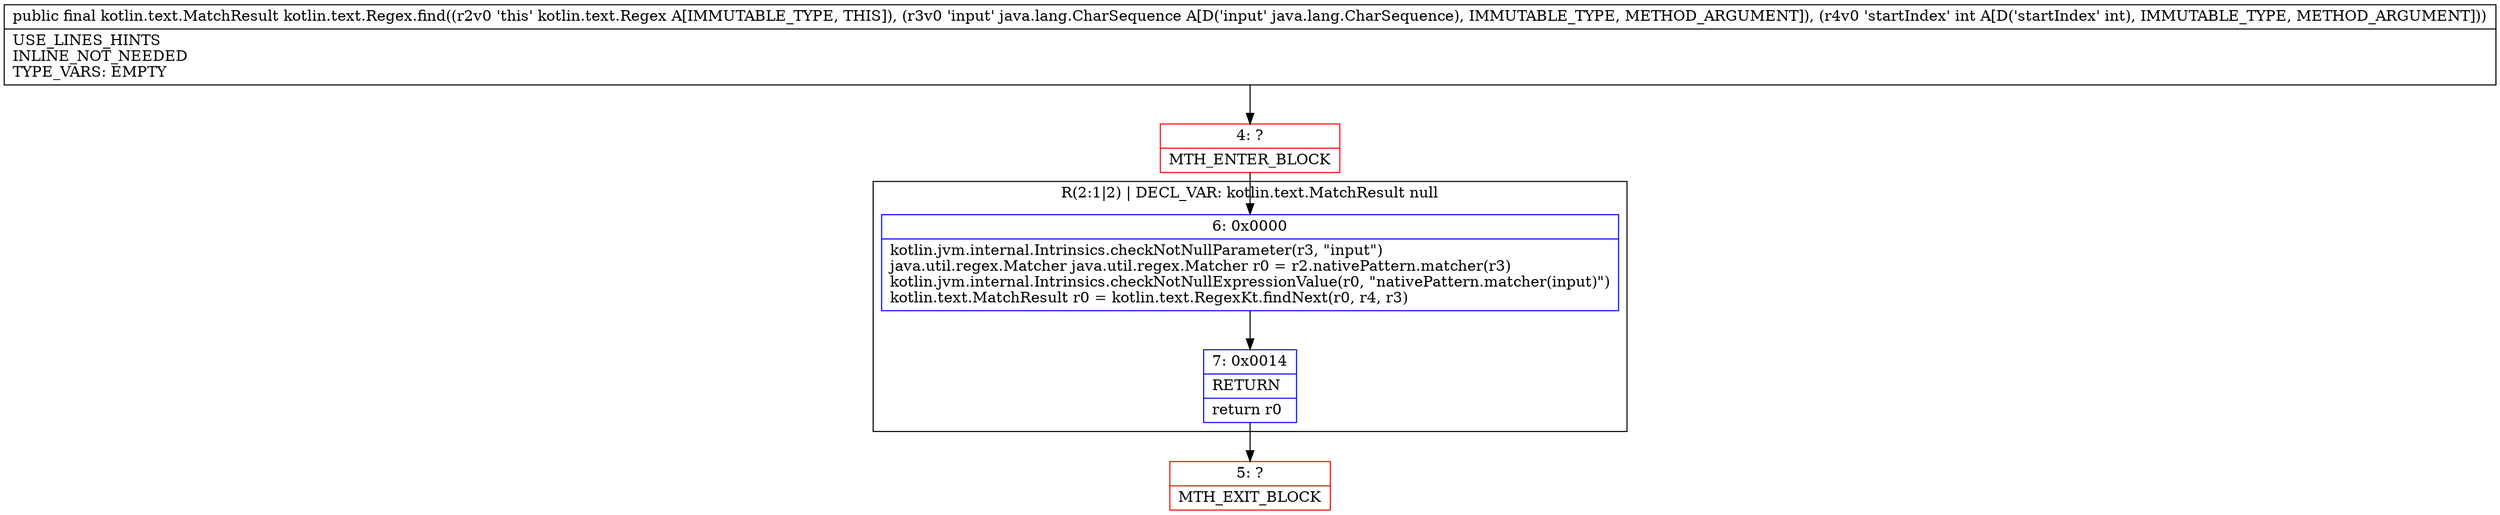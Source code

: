 digraph "CFG forkotlin.text.Regex.find(Ljava\/lang\/CharSequence;I)Lkotlin\/text\/MatchResult;" {
subgraph cluster_Region_659018207 {
label = "R(2:1|2) | DECL_VAR: kotlin.text.MatchResult null\l";
node [shape=record,color=blue];
Node_6 [shape=record,label="{6\:\ 0x0000|kotlin.jvm.internal.Intrinsics.checkNotNullParameter(r3, \"input\")\ljava.util.regex.Matcher java.util.regex.Matcher r0 = r2.nativePattern.matcher(r3)\lkotlin.jvm.internal.Intrinsics.checkNotNullExpressionValue(r0, \"nativePattern.matcher(input)\")\lkotlin.text.MatchResult r0 = kotlin.text.RegexKt.findNext(r0, r4, r3)\l}"];
Node_7 [shape=record,label="{7\:\ 0x0014|RETURN\l|return r0\l}"];
}
Node_4 [shape=record,color=red,label="{4\:\ ?|MTH_ENTER_BLOCK\l}"];
Node_5 [shape=record,color=red,label="{5\:\ ?|MTH_EXIT_BLOCK\l}"];
MethodNode[shape=record,label="{public final kotlin.text.MatchResult kotlin.text.Regex.find((r2v0 'this' kotlin.text.Regex A[IMMUTABLE_TYPE, THIS]), (r3v0 'input' java.lang.CharSequence A[D('input' java.lang.CharSequence), IMMUTABLE_TYPE, METHOD_ARGUMENT]), (r4v0 'startIndex' int A[D('startIndex' int), IMMUTABLE_TYPE, METHOD_ARGUMENT]))  | USE_LINES_HINTS\lINLINE_NOT_NEEDED\lTYPE_VARS: EMPTY\l}"];
MethodNode -> Node_4;Node_6 -> Node_7;
Node_7 -> Node_5;
Node_4 -> Node_6;
}

